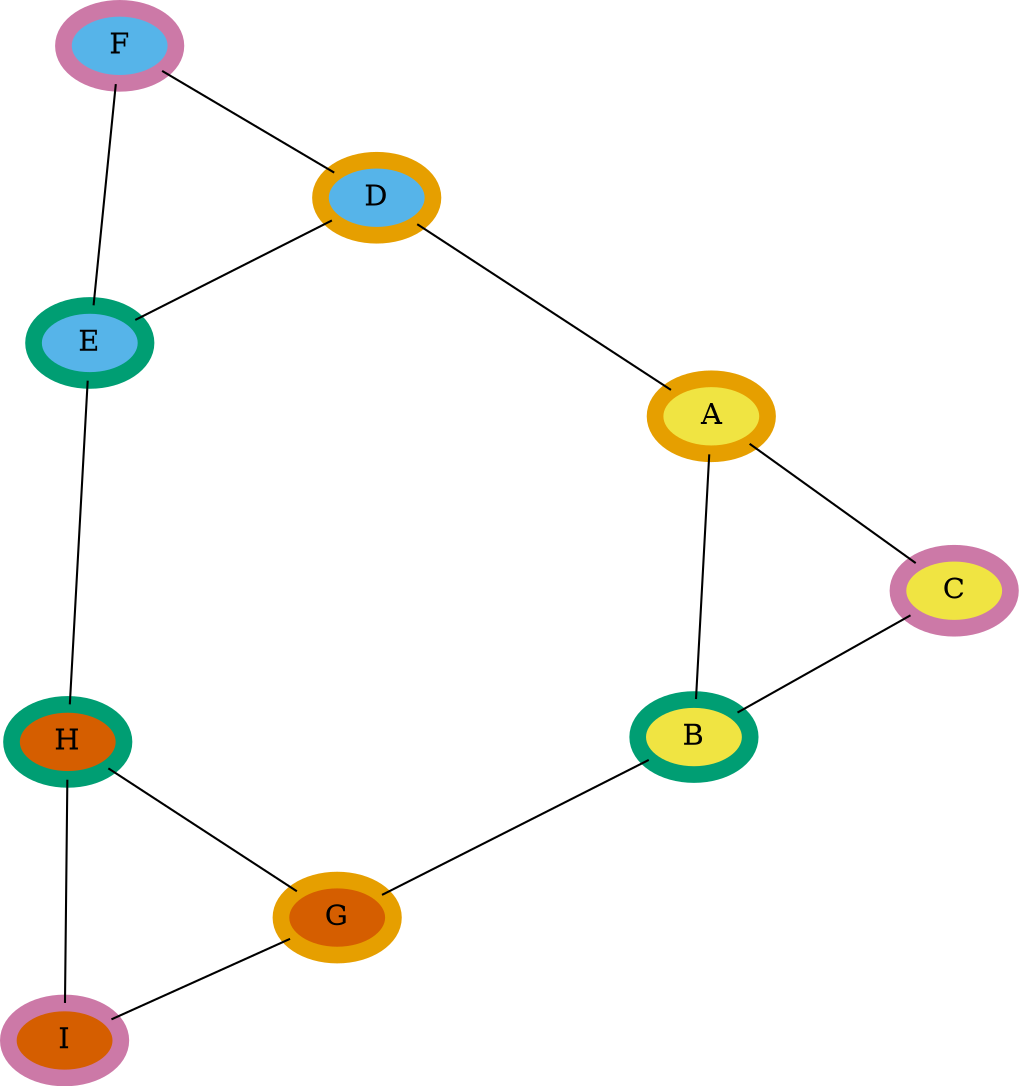 graph {
    layout=sfdp

    A [style="filled" fillcolor="#F0E442" color="#E69F00" penwidth=8]
    B [style="filled" fillcolor="#F0E442" color="#009E73" penwidth=8]
    C [style="filled" fillcolor="#F0E442" color="#CC79A7" penwidth=8]
    D [style="filled" fillcolor="#56B4E9" color="#E69F00" penwidth=8]
    E [style="filled" fillcolor="#56B4E9" color="#009E73" penwidth=8]
    F [style="filled" fillcolor="#56B4E9" color="#CC79A7" penwidth=8]
    G [style="filled" fillcolor="#D55E00" color="#E69F00" penwidth=8]
    H [style="filled" fillcolor="#D55E00" color="#009E73" penwidth=8]
    I [style="filled" fillcolor="#D55E00" color="#CC79A7" penwidth=8]

    subgraph clusterA {
        A -- B
        B -- C
        C -- A
    }

    subgraph clusterB {
        D -- E
        E -- F
        F -- D
    }

    subgraph clusterC {
        G -- H
        H -- I
        I -- G
    }

    A -- D
    B -- G
    H -- E
}
